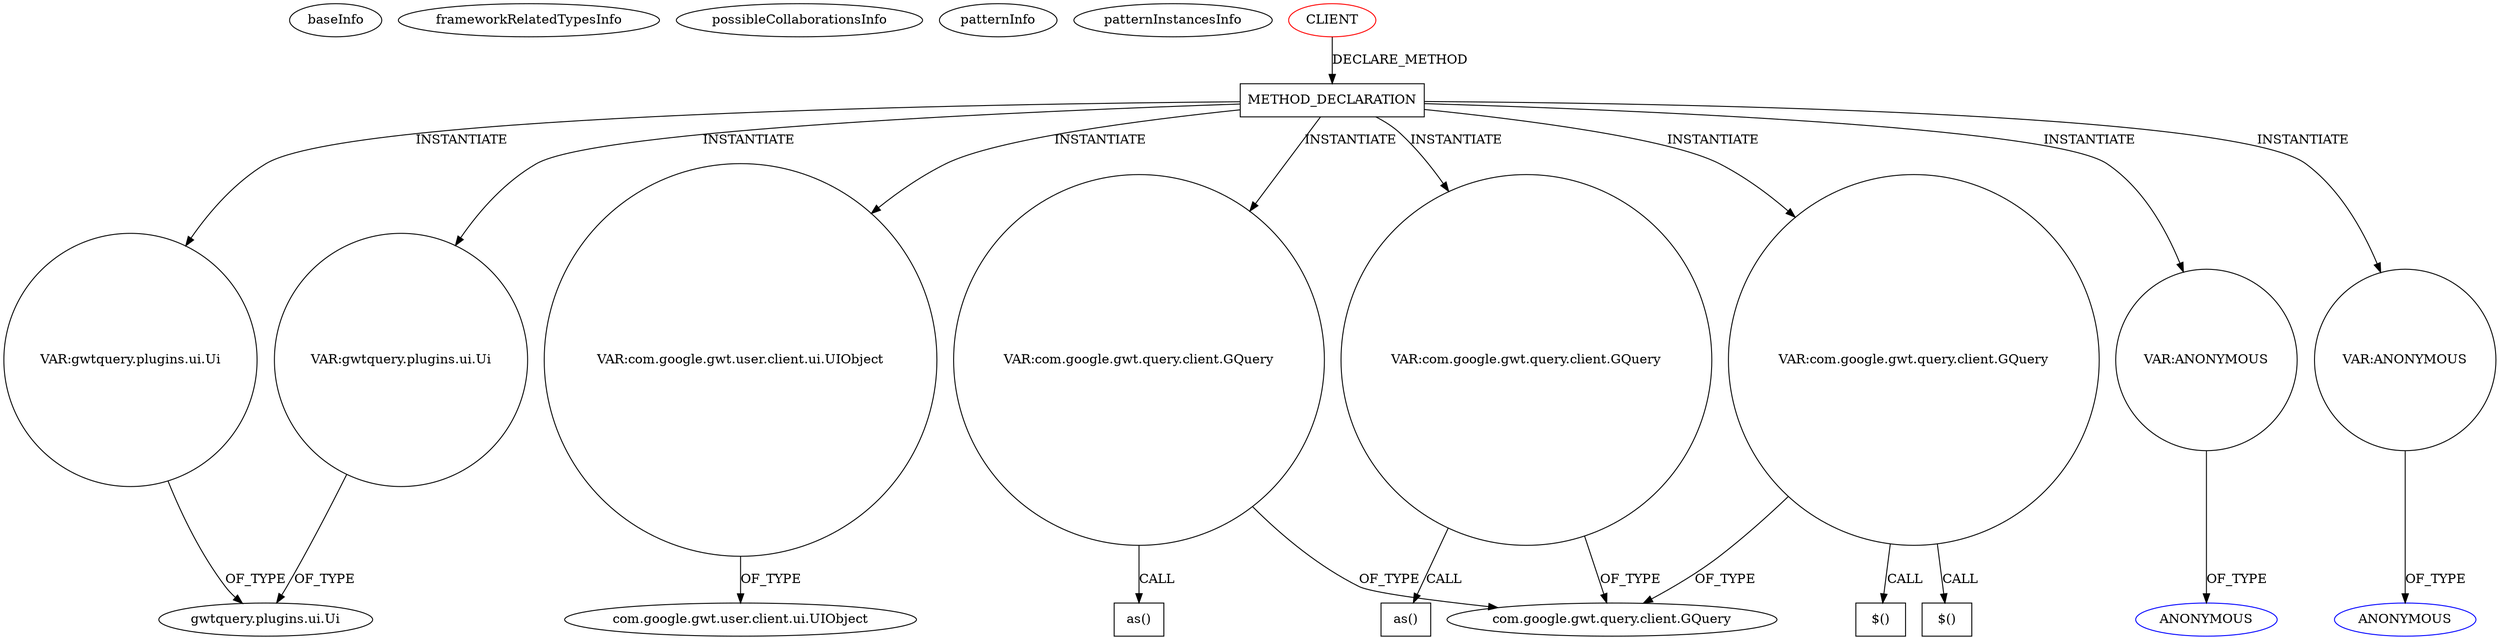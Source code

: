 digraph {
baseInfo[graphId=2016,category="pattern",isAnonymous=false,possibleRelation=false]
frameworkRelatedTypesInfo[]
possibleCollaborationsInfo[]
patternInfo[frequency=2.0,patternRootClient=0]
patternInstancesInfo[0="luxferrari-AlgebrApp~/luxferrari-AlgebrApp/AlgebrApp-master/AlgebrApp/src/org/luxferrari/algebrapp/client/AlgebrApp.java~AlgebrApp~3667",1="luxferrari-AlgebrApp~/luxferrari-AlgebrApp/AlgebrApp-master/AlgebrApp/src/org/luxferrari/algebrapp/client/IncrementSlider.java~IncrementSlider~3645"]
27[label="gwtquery.plugins.ui.Ui",vertexType="FRAMEWORK_CLASS_TYPE",isFrameworkType=false]
25[label="VAR:gwtquery.plugins.ui.Ui",vertexType="VARIABLE_EXPRESION",isFrameworkType=false,shape=circle]
76[label="VAR:gwtquery.plugins.ui.Ui",vertexType="VARIABLE_EXPRESION",isFrameworkType=false,shape=circle]
18[label="METHOD_DECLARATION",vertexType="CLIENT_METHOD_DECLARATION",isFrameworkType=false,shape=box]
0[label="CLIENT",vertexType="ROOT_CLIENT_CLASS_DECLARATION",isFrameworkType=false,color=red]
84[label="VAR:com.google.gwt.user.client.ui.UIObject",vertexType="VARIABLE_EXPRESION",isFrameworkType=false,shape=circle]
28[label="VAR:com.google.gwt.query.client.GQuery",vertexType="VARIABLE_EXPRESION",isFrameworkType=false,shape=circle]
29[label="as()",vertexType="INSIDE_CALL",isFrameworkType=false,shape=box]
79[label="VAR:com.google.gwt.query.client.GQuery",vertexType="VARIABLE_EXPRESION",isFrameworkType=false,shape=circle]
80[label="as()",vertexType="INSIDE_CALL",isFrameworkType=false,shape=box]
31[label="VAR:com.google.gwt.query.client.GQuery",vertexType="VARIABLE_EXPRESION",isFrameworkType=false,shape=circle]
91[label="$()",vertexType="INSIDE_CALL",isFrameworkType=false,shape=box]
83[label="$()",vertexType="INSIDE_CALL",isFrameworkType=false,shape=box]
38[label="VAR:ANONYMOUS",vertexType="VARIABLE_EXPRESION",isFrameworkType=false,shape=circle]
39[label="ANONYMOUS",vertexType="REFERENCE_ANONYMOUS_DECLARATION",isFrameworkType=false,color=blue]
70[label="VAR:ANONYMOUS",vertexType="VARIABLE_EXPRESION",isFrameworkType=false,shape=circle]
71[label="ANONYMOUS",vertexType="REFERENCE_ANONYMOUS_DECLARATION",isFrameworkType=false,color=blue]
36[label="com.google.gwt.user.client.ui.UIObject",vertexType="FRAMEWORK_CLASS_TYPE",isFrameworkType=false]
30[label="com.google.gwt.query.client.GQuery",vertexType="FRAMEWORK_CLASS_TYPE",isFrameworkType=false]
18->25[label="INSTANTIATE"]
18->79[label="INSTANTIATE"]
28->30[label="OF_TYPE"]
18->76[label="INSTANTIATE"]
18->28[label="INSTANTIATE"]
0->18[label="DECLARE_METHOD"]
18->84[label="INSTANTIATE"]
18->38[label="INSTANTIATE"]
79->30[label="OF_TYPE"]
31->30[label="OF_TYPE"]
31->83[label="CALL"]
28->29[label="CALL"]
38->39[label="OF_TYPE"]
31->91[label="CALL"]
18->31[label="INSTANTIATE"]
70->71[label="OF_TYPE"]
25->27[label="OF_TYPE"]
76->27[label="OF_TYPE"]
18->70[label="INSTANTIATE"]
84->36[label="OF_TYPE"]
79->80[label="CALL"]
}
